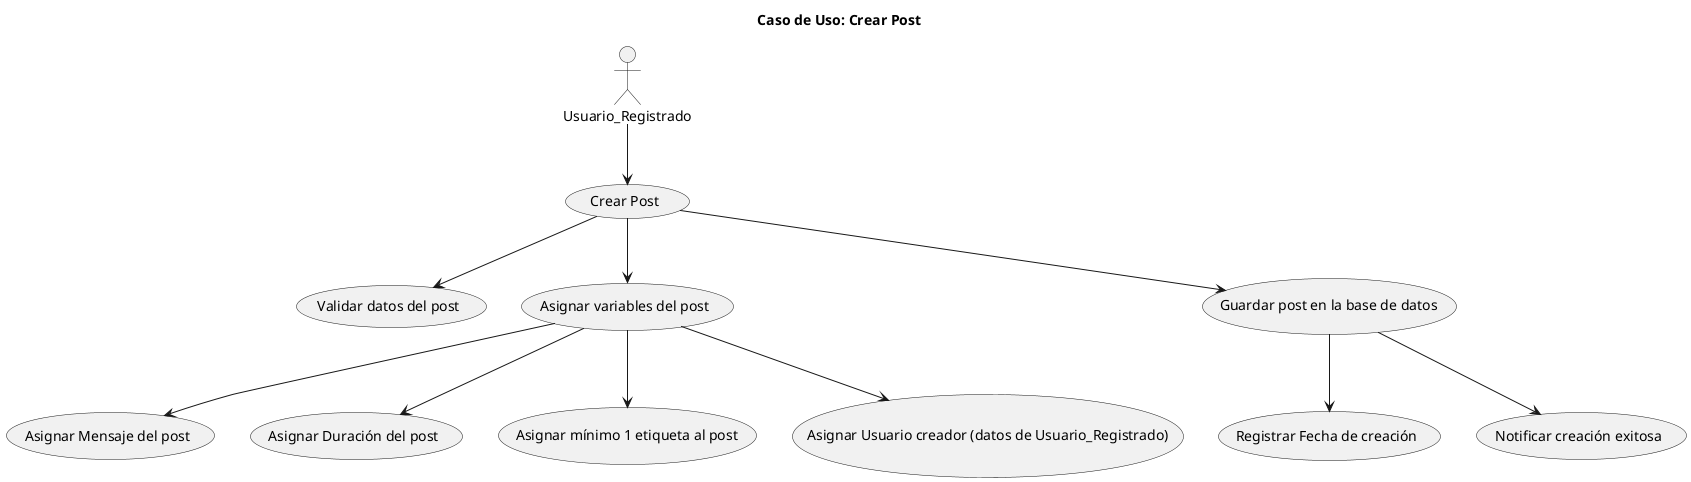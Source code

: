 @startuml
title Caso de Uso: Crear Post

actor Usuario_Registrado as Usuario

usecase "Crear Post" as CrearPost
usecase "Validar datos del post" as ValidarDatos
usecase "Asignar variables del post" as AsignarVariables
usecase "Asignar Mensaje del post" as Mensaje
usecase "Asignar Duración del post" as Duracion
usecase "Asignar mínimo 1 etiqueta al post" as Etiquetas
usecase "Asignar Usuario creador (datos de Usuario_Registrado)" as UsuarioCreador
usecase "Guardar post en la base de datos" as GuardarPost
usecase "Registrar Fecha de creación" as FechaCreacion
usecase "Notificar creación exitosa" as NotificarCreacion

Usuario --> CrearPost
CrearPost --> ValidarDatos
CrearPost --> AsignarVariables
AsignarVariables --> Mensaje
AsignarVariables --> Duracion
AsignarVariables --> Etiquetas
AsignarVariables --> UsuarioCreador
CrearPost --> GuardarPost
GuardarPost --> FechaCreacion
GuardarPost --> NotificarCreacion

@enduml
